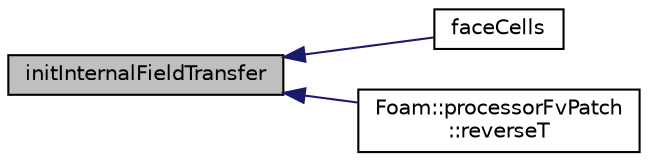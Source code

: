 digraph "initInternalFieldTransfer"
{
  bgcolor="transparent";
  edge [fontname="Helvetica",fontsize="10",labelfontname="Helvetica",labelfontsize="10"];
  node [fontname="Helvetica",fontsize="10",shape=record];
  rankdir="LR";
  Node1 [label="initInternalFieldTransfer",height=0.2,width=0.4,color="black", fillcolor="grey75", style="filled", fontcolor="black"];
  Node1 -> Node2 [dir="back",color="midnightblue",fontsize="10",style="solid",fontname="Helvetica"];
  Node2 [label="faceCells",height=0.2,width=0.4,color="black",URL="$a00419.html#a0a14e8a5b97bec325fa87c909ffce70f",tooltip="Return faceCell addressing. "];
  Node1 -> Node3 [dir="back",color="midnightblue",fontsize="10",style="solid",fontname="Helvetica"];
  Node3 [label="Foam::processorFvPatch\l::reverseT",height=0.2,width=0.4,color="black",URL="$a02035.html#a8449a6b191feb77a67a0e5abb8b0ac9f",tooltip="Return neighbour-cell transformation tensor. "];
}
